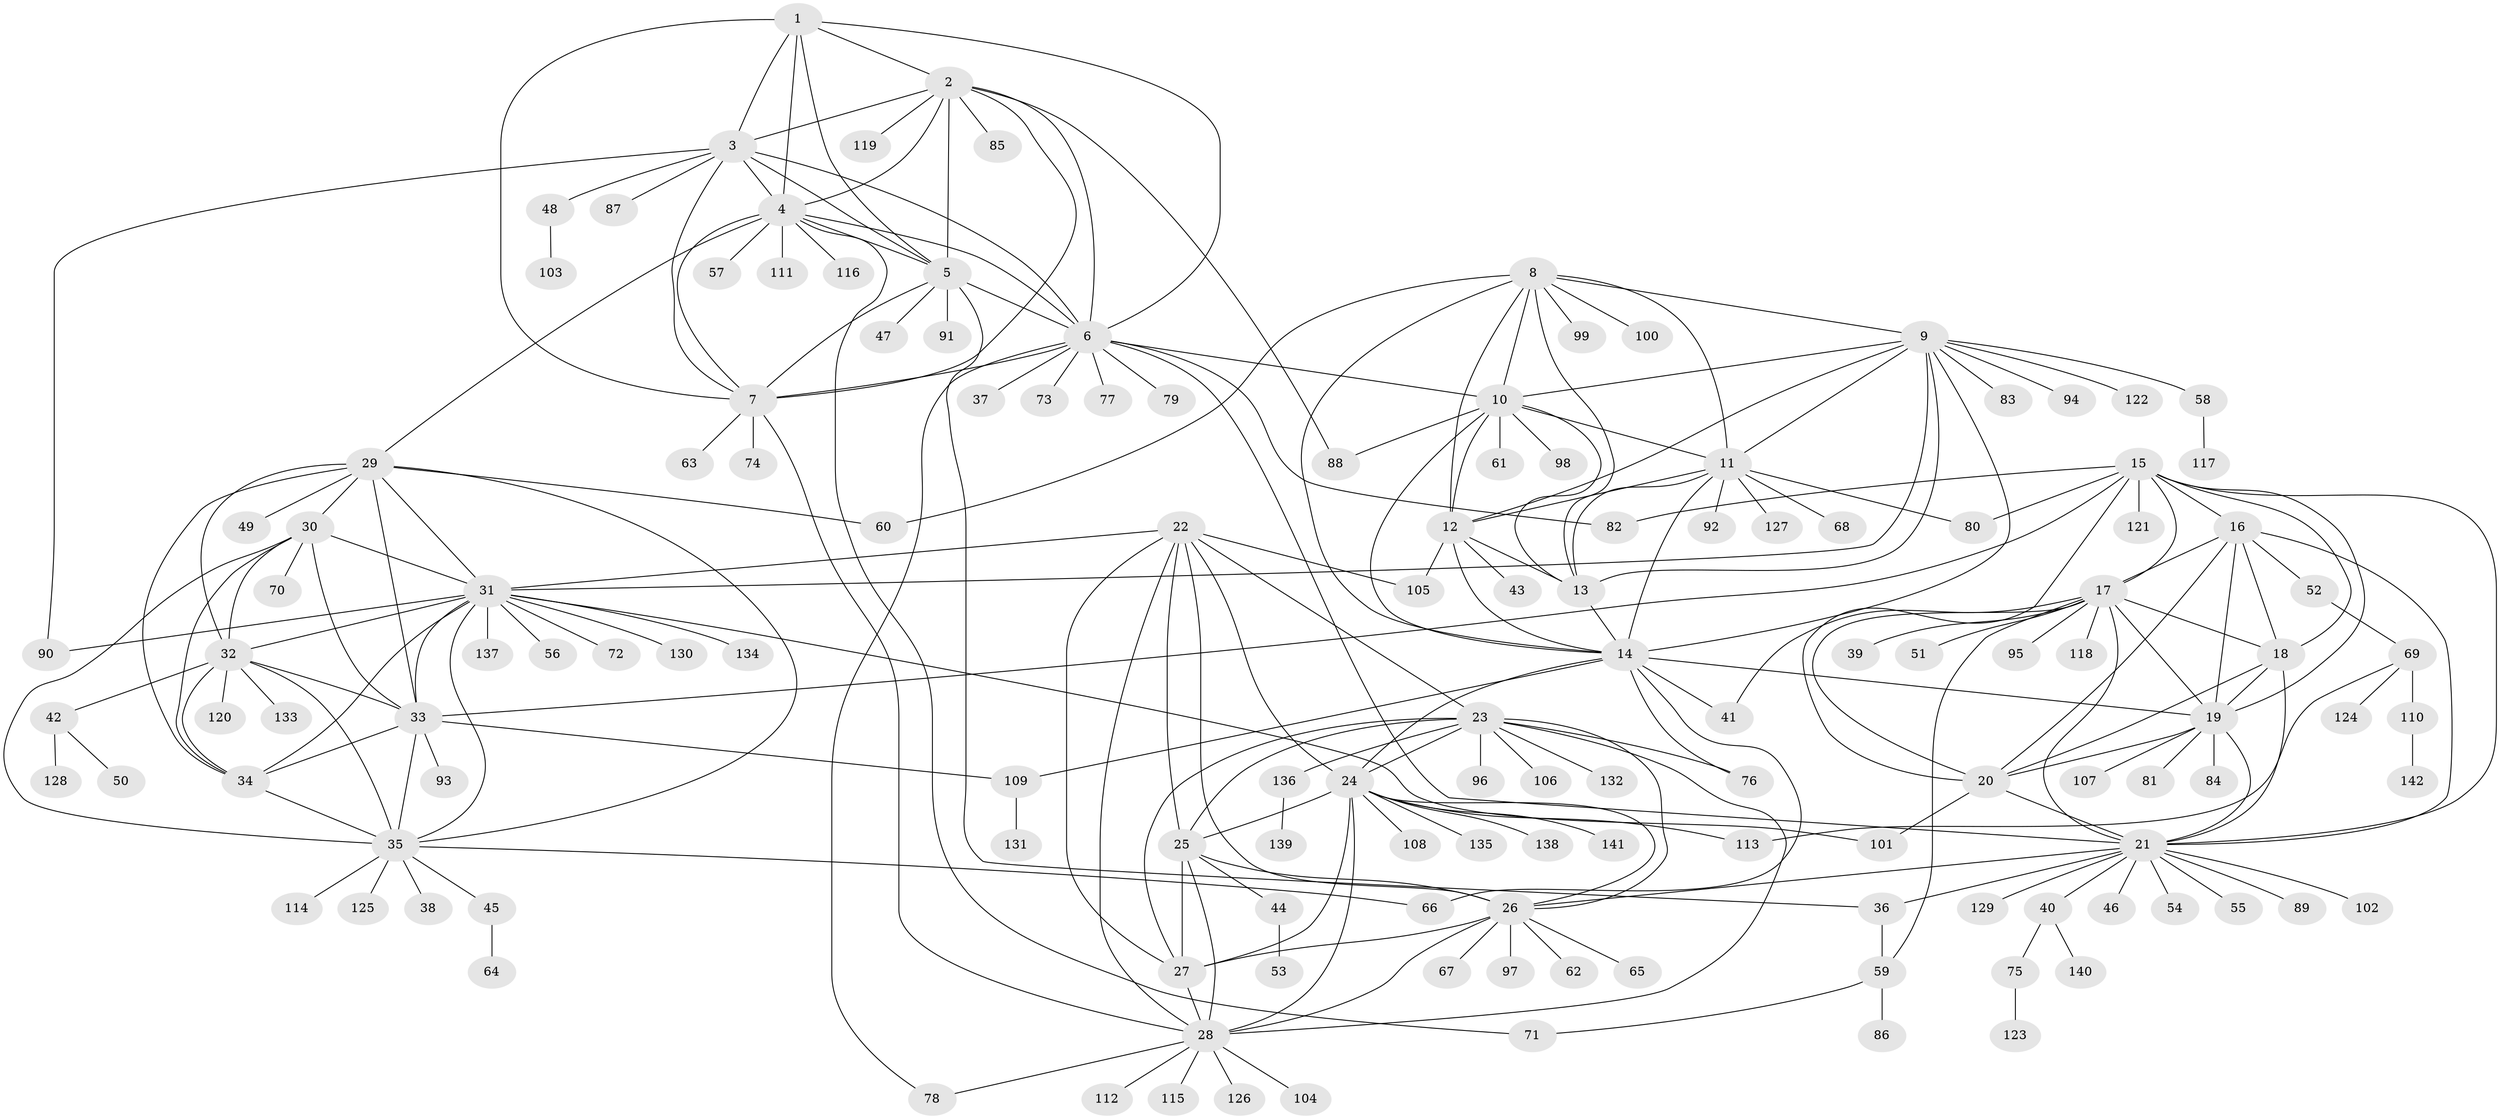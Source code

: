 // coarse degree distribution, {7: 0.018018018018018018, 10: 0.04504504504504504, 6: 0.04504504504504504, 16: 0.009009009009009009, 11: 0.02702702702702703, 14: 0.02702702702702703, 8: 0.036036036036036036, 5: 0.018018018018018018, 4: 0.018018018018018018, 9: 0.009009009009009009, 1: 0.6036036036036037, 2: 0.13513513513513514, 3: 0.009009009009009009}
// Generated by graph-tools (version 1.1) at 2025/42/03/06/25 10:42:12]
// undirected, 142 vertices, 238 edges
graph export_dot {
graph [start="1"]
  node [color=gray90,style=filled];
  1;
  2;
  3;
  4;
  5;
  6;
  7;
  8;
  9;
  10;
  11;
  12;
  13;
  14;
  15;
  16;
  17;
  18;
  19;
  20;
  21;
  22;
  23;
  24;
  25;
  26;
  27;
  28;
  29;
  30;
  31;
  32;
  33;
  34;
  35;
  36;
  37;
  38;
  39;
  40;
  41;
  42;
  43;
  44;
  45;
  46;
  47;
  48;
  49;
  50;
  51;
  52;
  53;
  54;
  55;
  56;
  57;
  58;
  59;
  60;
  61;
  62;
  63;
  64;
  65;
  66;
  67;
  68;
  69;
  70;
  71;
  72;
  73;
  74;
  75;
  76;
  77;
  78;
  79;
  80;
  81;
  82;
  83;
  84;
  85;
  86;
  87;
  88;
  89;
  90;
  91;
  92;
  93;
  94;
  95;
  96;
  97;
  98;
  99;
  100;
  101;
  102;
  103;
  104;
  105;
  106;
  107;
  108;
  109;
  110;
  111;
  112;
  113;
  114;
  115;
  116;
  117;
  118;
  119;
  120;
  121;
  122;
  123;
  124;
  125;
  126;
  127;
  128;
  129;
  130;
  131;
  132;
  133;
  134;
  135;
  136;
  137;
  138;
  139;
  140;
  141;
  142;
  1 -- 2;
  1 -- 3;
  1 -- 4;
  1 -- 5;
  1 -- 6;
  1 -- 7;
  2 -- 3;
  2 -- 4;
  2 -- 5;
  2 -- 6;
  2 -- 7;
  2 -- 85;
  2 -- 88;
  2 -- 119;
  3 -- 4;
  3 -- 5;
  3 -- 6;
  3 -- 7;
  3 -- 48;
  3 -- 87;
  3 -- 90;
  4 -- 5;
  4 -- 6;
  4 -- 7;
  4 -- 29;
  4 -- 57;
  4 -- 71;
  4 -- 111;
  4 -- 116;
  5 -- 6;
  5 -- 7;
  5 -- 36;
  5 -- 47;
  5 -- 91;
  6 -- 7;
  6 -- 10;
  6 -- 21;
  6 -- 37;
  6 -- 73;
  6 -- 77;
  6 -- 78;
  6 -- 79;
  6 -- 82;
  7 -- 28;
  7 -- 63;
  7 -- 74;
  8 -- 9;
  8 -- 10;
  8 -- 11;
  8 -- 12;
  8 -- 13;
  8 -- 14;
  8 -- 60;
  8 -- 99;
  8 -- 100;
  9 -- 10;
  9 -- 11;
  9 -- 12;
  9 -- 13;
  9 -- 14;
  9 -- 31;
  9 -- 58;
  9 -- 83;
  9 -- 94;
  9 -- 122;
  10 -- 11;
  10 -- 12;
  10 -- 13;
  10 -- 14;
  10 -- 61;
  10 -- 88;
  10 -- 98;
  11 -- 12;
  11 -- 13;
  11 -- 14;
  11 -- 68;
  11 -- 80;
  11 -- 92;
  11 -- 127;
  12 -- 13;
  12 -- 14;
  12 -- 43;
  12 -- 105;
  13 -- 14;
  14 -- 19;
  14 -- 24;
  14 -- 41;
  14 -- 66;
  14 -- 76;
  14 -- 109;
  15 -- 16;
  15 -- 17;
  15 -- 18;
  15 -- 19;
  15 -- 20;
  15 -- 21;
  15 -- 33;
  15 -- 80;
  15 -- 82;
  15 -- 121;
  16 -- 17;
  16 -- 18;
  16 -- 19;
  16 -- 20;
  16 -- 21;
  16 -- 52;
  17 -- 18;
  17 -- 19;
  17 -- 20;
  17 -- 21;
  17 -- 39;
  17 -- 41;
  17 -- 51;
  17 -- 59;
  17 -- 95;
  17 -- 118;
  18 -- 19;
  18 -- 20;
  18 -- 21;
  19 -- 20;
  19 -- 21;
  19 -- 81;
  19 -- 84;
  19 -- 107;
  20 -- 21;
  20 -- 101;
  21 -- 26;
  21 -- 36;
  21 -- 40;
  21 -- 46;
  21 -- 54;
  21 -- 55;
  21 -- 89;
  21 -- 102;
  21 -- 129;
  22 -- 23;
  22 -- 24;
  22 -- 25;
  22 -- 26;
  22 -- 27;
  22 -- 28;
  22 -- 31;
  22 -- 105;
  23 -- 24;
  23 -- 25;
  23 -- 26;
  23 -- 27;
  23 -- 28;
  23 -- 76;
  23 -- 96;
  23 -- 106;
  23 -- 132;
  23 -- 136;
  24 -- 25;
  24 -- 26;
  24 -- 27;
  24 -- 28;
  24 -- 108;
  24 -- 113;
  24 -- 135;
  24 -- 138;
  24 -- 141;
  25 -- 26;
  25 -- 27;
  25 -- 28;
  25 -- 44;
  26 -- 27;
  26 -- 28;
  26 -- 62;
  26 -- 65;
  26 -- 67;
  26 -- 97;
  27 -- 28;
  28 -- 78;
  28 -- 104;
  28 -- 112;
  28 -- 115;
  28 -- 126;
  29 -- 30;
  29 -- 31;
  29 -- 32;
  29 -- 33;
  29 -- 34;
  29 -- 35;
  29 -- 49;
  29 -- 60;
  30 -- 31;
  30 -- 32;
  30 -- 33;
  30 -- 34;
  30 -- 35;
  30 -- 70;
  31 -- 32;
  31 -- 33;
  31 -- 34;
  31 -- 35;
  31 -- 56;
  31 -- 72;
  31 -- 90;
  31 -- 101;
  31 -- 130;
  31 -- 134;
  31 -- 137;
  32 -- 33;
  32 -- 34;
  32 -- 35;
  32 -- 42;
  32 -- 120;
  32 -- 133;
  33 -- 34;
  33 -- 35;
  33 -- 93;
  33 -- 109;
  34 -- 35;
  35 -- 38;
  35 -- 45;
  35 -- 66;
  35 -- 114;
  35 -- 125;
  36 -- 59;
  40 -- 75;
  40 -- 140;
  42 -- 50;
  42 -- 128;
  44 -- 53;
  45 -- 64;
  48 -- 103;
  52 -- 69;
  58 -- 117;
  59 -- 71;
  59 -- 86;
  69 -- 110;
  69 -- 113;
  69 -- 124;
  75 -- 123;
  109 -- 131;
  110 -- 142;
  136 -- 139;
}
